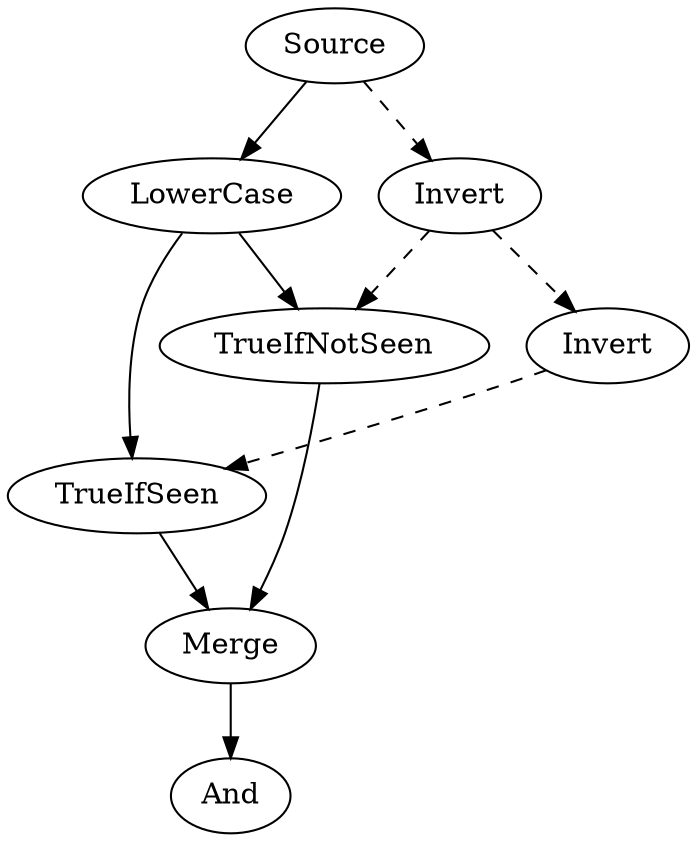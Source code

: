 digraph G {
   Source -> A;
   A [label="LowerCase"];
   Source -> B [style=dashed];
   B [label="Invert"];
   B -> C [style=dashed];
   C [label="Invert"];
   B -> D [style=dashed];
   D [label="TrueIfNotSeen"];
   A -> D;
   C -> E [style=dashed];
   E [label="TrueIfSeen"];
   A -> E;
   E -> F;
   F [label="Merge"];
   D -> F;
   F -> G;
   G [label="And"];
}
